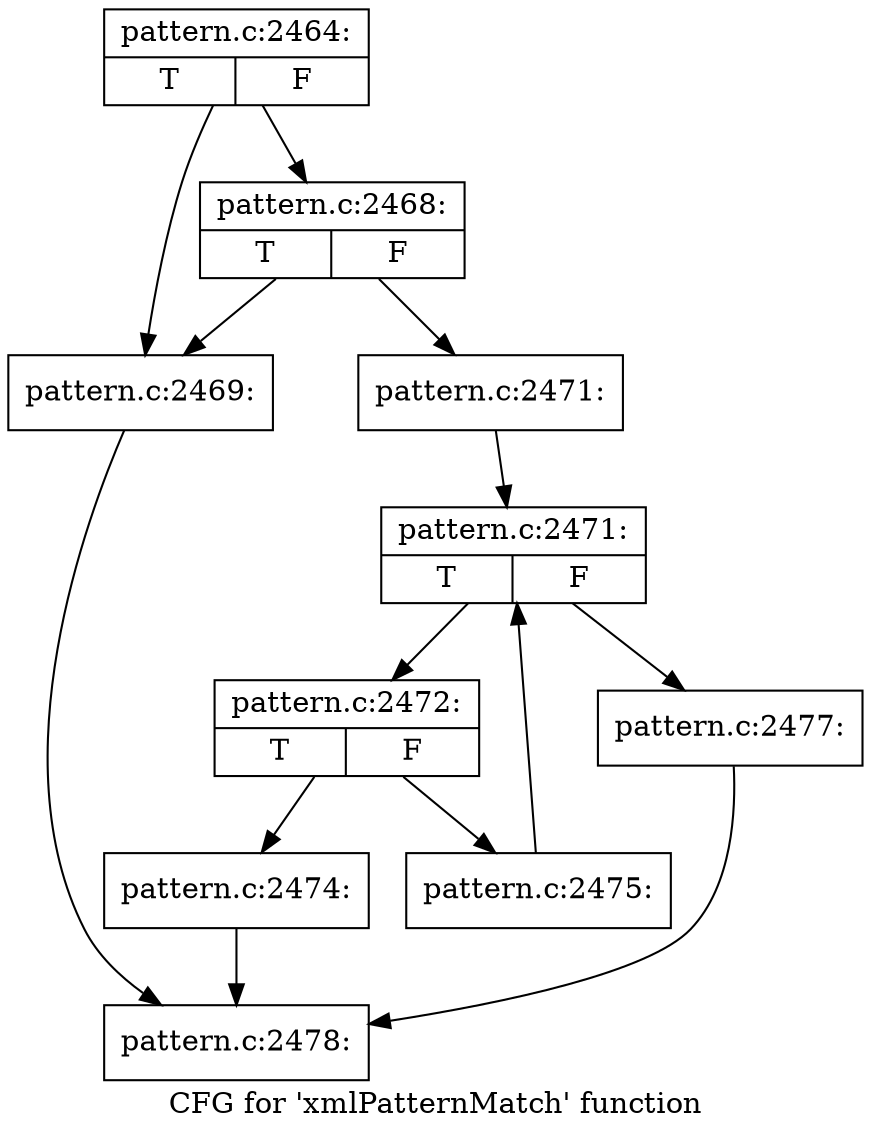 digraph "CFG for 'xmlPatternMatch' function" {
	label="CFG for 'xmlPatternMatch' function";

	Node0x55c8a1111ed0 [shape=record,label="{pattern.c:2464:|{<s0>T|<s1>F}}"];
	Node0x55c8a1111ed0 -> Node0x55c8a112d110;
	Node0x55c8a1111ed0 -> Node0x55c8a112d250;
	Node0x55c8a112d250 [shape=record,label="{pattern.c:2468:|{<s0>T|<s1>F}}"];
	Node0x55c8a112d250 -> Node0x55c8a112d110;
	Node0x55c8a112d250 -> Node0x55c8a111f640;
	Node0x55c8a112d110 [shape=record,label="{pattern.c:2469:}"];
	Node0x55c8a112d110 -> Node0x55c8a112d360;
	Node0x55c8a111f640 [shape=record,label="{pattern.c:2471:}"];
	Node0x55c8a111f640 -> Node0x55c8a112ef80;
	Node0x55c8a112ef80 [shape=record,label="{pattern.c:2471:|{<s0>T|<s1>F}}"];
	Node0x55c8a112ef80 -> Node0x55c8a112f340;
	Node0x55c8a112ef80 -> Node0x55c8a112f160;
	Node0x55c8a112f340 [shape=record,label="{pattern.c:2472:|{<s0>T|<s1>F}}"];
	Node0x55c8a112f340 -> Node0x55c8a112fcf0;
	Node0x55c8a112f340 -> Node0x55c8a112fd40;
	Node0x55c8a112fcf0 [shape=record,label="{pattern.c:2474:}"];
	Node0x55c8a112fcf0 -> Node0x55c8a112d360;
	Node0x55c8a112fd40 [shape=record,label="{pattern.c:2475:}"];
	Node0x55c8a112fd40 -> Node0x55c8a112ef80;
	Node0x55c8a112f160 [shape=record,label="{pattern.c:2477:}"];
	Node0x55c8a112f160 -> Node0x55c8a112d360;
	Node0x55c8a112d360 [shape=record,label="{pattern.c:2478:}"];
}
